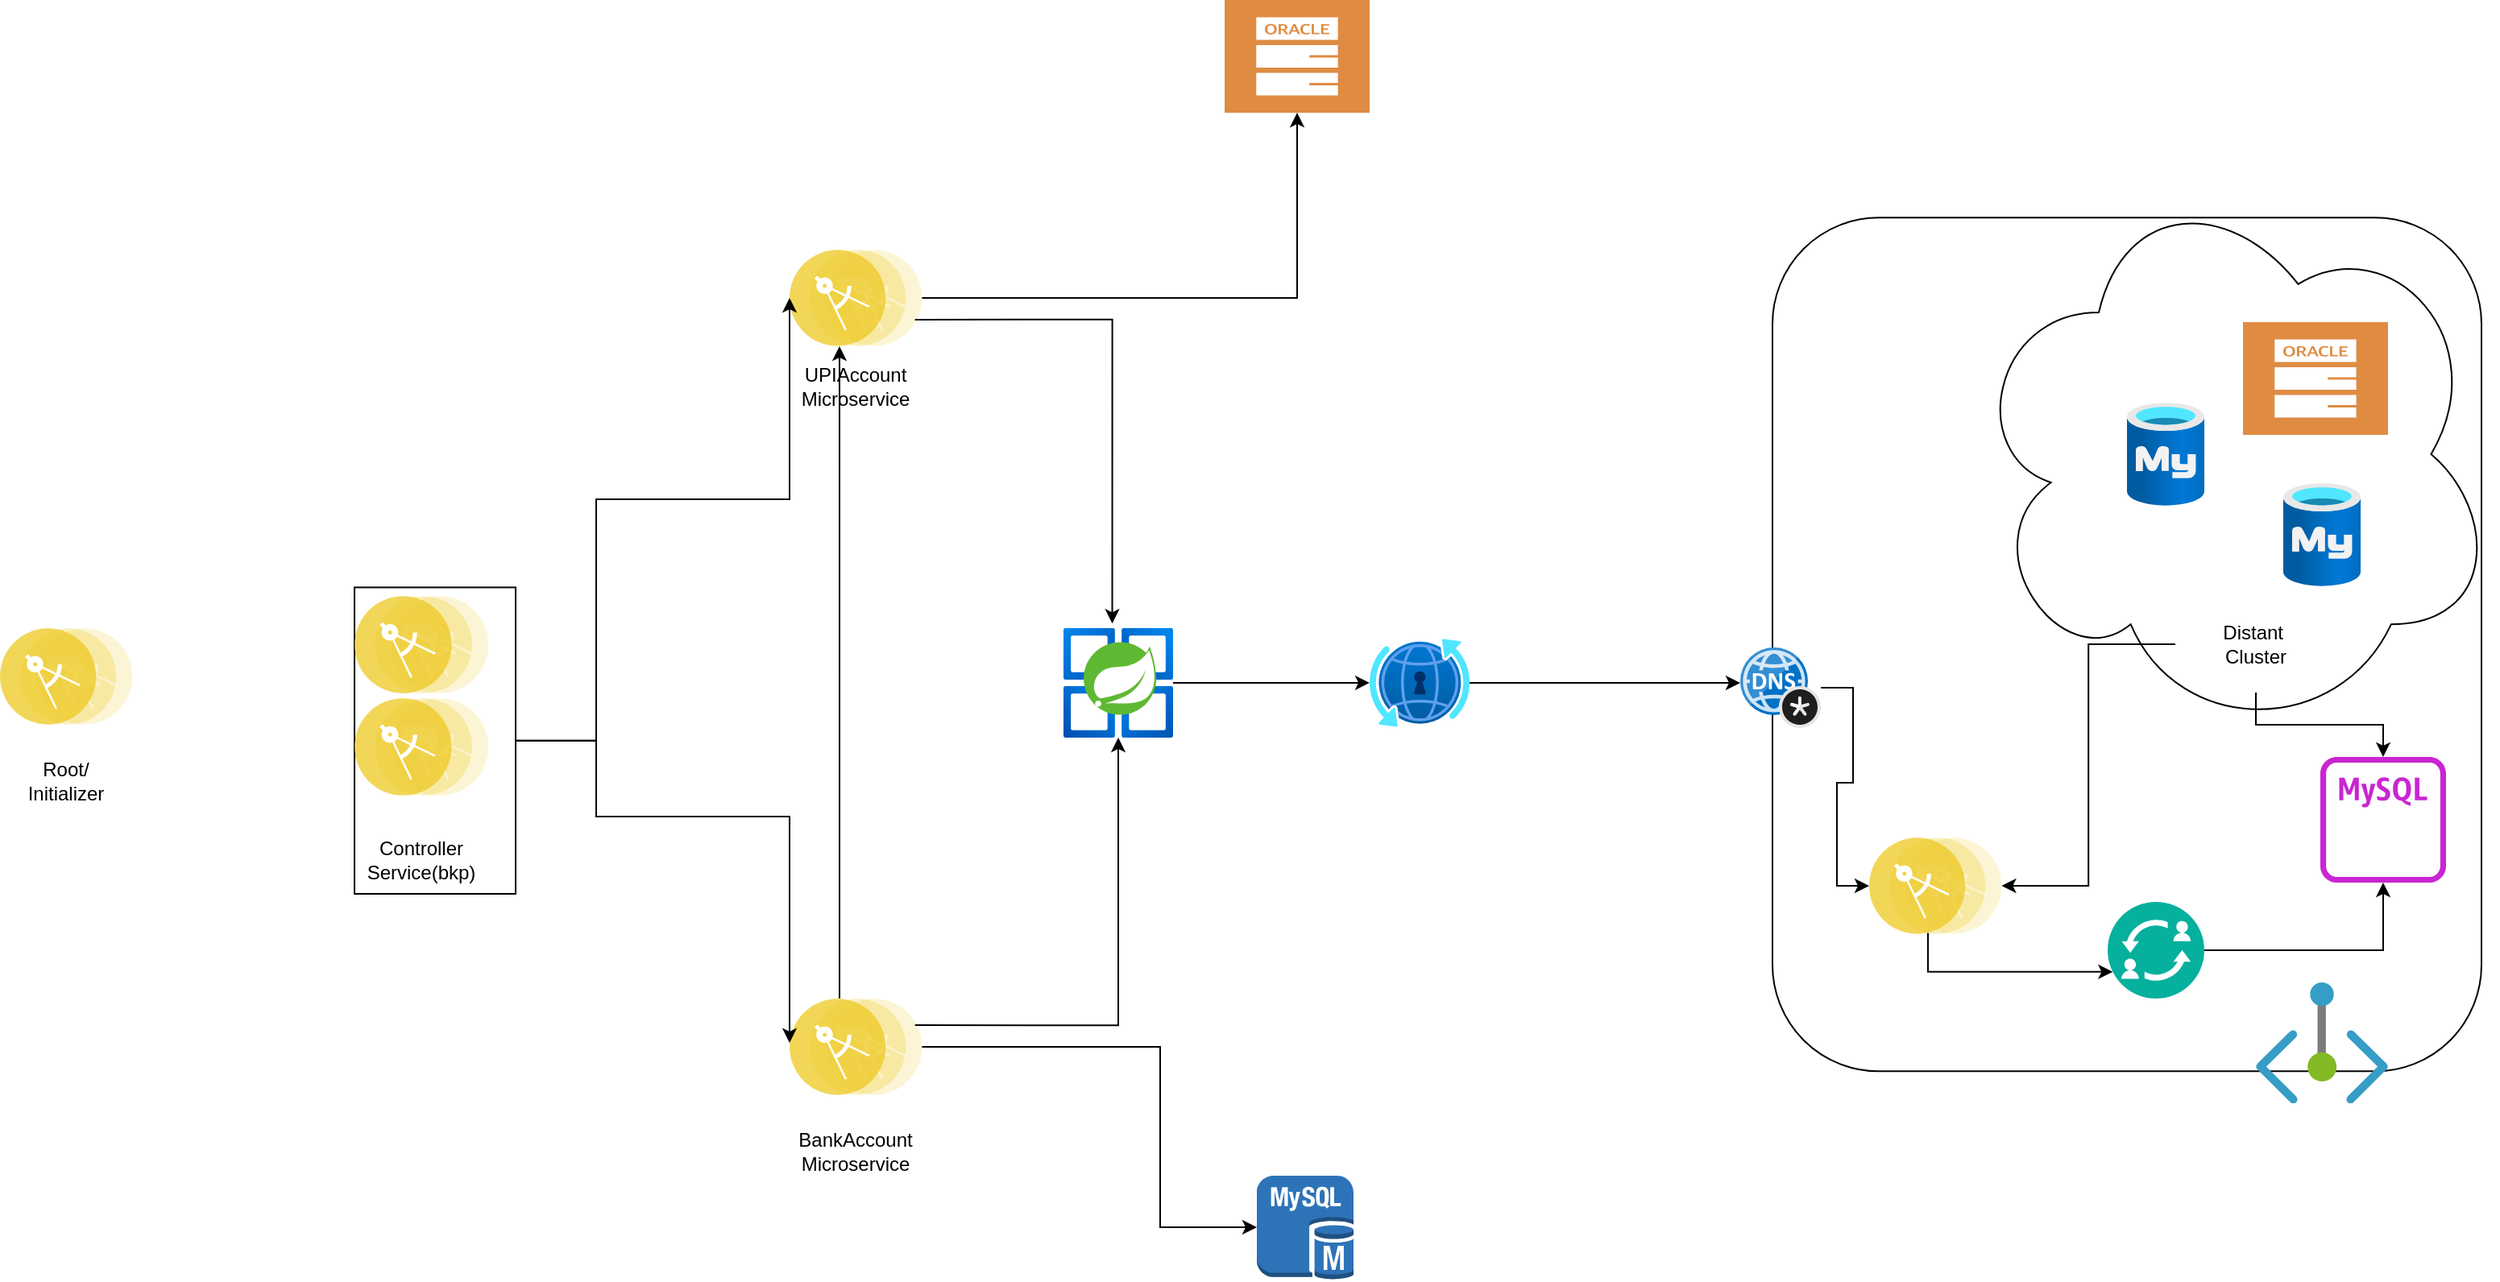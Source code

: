<mxfile version="22.0.2" type="device">
  <diagram name="Page-1" id="8RWkLqyZKl_GUs2LjY9h">
    <mxGraphModel dx="3686" dy="1911" grid="1" gridSize="10" guides="1" tooltips="1" connect="1" arrows="1" fold="1" page="1" pageScale="1" pageWidth="827" pageHeight="1169" math="0" shadow="0">
      <root>
        <mxCell id="0" />
        <mxCell id="1" parent="0" />
        <mxCell id="c8ZAYchGEjXrifuaUR9K-16" value="" style="rounded=1;whiteSpace=wrap;html=1;movable=0;resizable=0;rotatable=0;deletable=0;editable=0;locked=1;connectable=0;" parent="1" vertex="1">
          <mxGeometry x="1130" y="185.17" width="440" height="530" as="geometry" />
        </mxCell>
        <mxCell id="c8ZAYchGEjXrifuaUR9K-5" style="edgeStyle=orthogonalEdgeStyle;rounded=0;orthogonalLoop=1;jettySize=auto;html=1;exitX=1;exitY=0.5;exitDx=0;exitDy=0;movable=0;resizable=0;rotatable=0;deletable=0;editable=0;locked=1;connectable=0;" parent="1" source="1-X1V24veuv_iXKHL1sz-1" target="1-X1V24veuv_iXKHL1sz-2" edge="1">
          <mxGeometry relative="1" as="geometry">
            <mxPoint x="740" y="230" as="targetPoint" />
          </mxGeometry>
        </mxCell>
        <mxCell id="1-X1V24veuv_iXKHL1sz-2" value="" style="sketch=0;pointerEvents=1;shadow=0;dashed=0;html=1;strokeColor=none;fillColor=#DF8C42;labelPosition=center;verticalLabelPosition=bottom;verticalAlign=top;align=center;outlineConnect=0;shape=mxgraph.veeam2.oracle_db;movable=0;resizable=0;rotatable=0;deletable=0;editable=0;locked=1;connectable=0;" parent="1" vertex="1">
          <mxGeometry x="790" y="50" width="90" height="70" as="geometry" />
        </mxCell>
        <mxCell id="1-X1V24veuv_iXKHL1sz-7" value="" style="group;movable=0;resizable=0;rotatable=0;deletable=0;editable=0;locked=1;connectable=0;" parent="1" vertex="1" connectable="0">
          <mxGeometry x="520" y="205" width="82.2" height="100" as="geometry" />
        </mxCell>
        <object label="" placeholders="1" UpiMicroService="UPI and Account mana" id="1-X1V24veuv_iXKHL1sz-1">
          <mxCell style="image;aspect=fixed;perimeter=ellipsePerimeter;html=1;align=center;shadow=0;dashed=0;fontColor=#4277BB;labelBackgroundColor=default;fontSize=12;spacingTop=3;image=img/lib/ibm/applications/microservice.svg;imageBackground=none;movable=0;resizable=0;rotatable=0;deletable=0;editable=0;locked=1;connectable=0;" parent="1-X1V24veuv_iXKHL1sz-7" vertex="1">
            <mxGeometry width="82.2" height="60" as="geometry" />
          </mxCell>
        </object>
        <mxCell id="1-X1V24veuv_iXKHL1sz-6" value="UPIAccount&lt;br&gt;Microservice" style="text;html=1;strokeColor=none;fillColor=none;align=center;verticalAlign=middle;whiteSpace=wrap;rounded=0;movable=0;resizable=0;rotatable=0;deletable=0;editable=0;locked=1;connectable=0;" parent="1-X1V24veuv_iXKHL1sz-7" vertex="1">
          <mxGeometry x="11.1" y="70" width="60" height="30" as="geometry" />
        </mxCell>
        <object label="" Port="8082&#xa;8082" id="1-X1V24veuv_iXKHL1sz-17">
          <mxCell style="group;movable=0;resizable=0;rotatable=0;deletable=0;editable=0;locked=1;connectable=0;" parent="1" vertex="1" connectable="0">
            <mxGeometry x="520" y="670" width="82.2" height="110" as="geometry" />
          </mxCell>
        </object>
        <mxCell id="1-X1V24veuv_iXKHL1sz-4" value="" style="image;aspect=fixed;perimeter=ellipsePerimeter;html=1;align=center;shadow=0;dashed=0;fontColor=#4277BB;labelBackgroundColor=default;fontSize=12;spacingTop=3;image=img/lib/ibm/applications/microservice.svg;movable=0;resizable=0;rotatable=0;deletable=0;editable=0;locked=1;connectable=0;" parent="1-X1V24veuv_iXKHL1sz-17" vertex="1">
          <mxGeometry width="82.2" height="60.0" as="geometry" />
        </mxCell>
        <mxCell id="1-X1V24veuv_iXKHL1sz-16" value="BankAccount&lt;br&gt;Microservice" style="text;html=1;strokeColor=none;fillColor=none;align=center;verticalAlign=middle;whiteSpace=wrap;rounded=0;movable=0;resizable=0;rotatable=0;deletable=0;editable=0;locked=1;connectable=0;" parent="1-X1V24veuv_iXKHL1sz-17" vertex="1">
          <mxGeometry x="11.1" y="80" width="60.0" height="30" as="geometry" />
        </mxCell>
        <mxCell id="1-X1V24veuv_iXKHL1sz-19" value="" style="outlineConnect=0;dashed=0;verticalLabelPosition=bottom;verticalAlign=top;align=center;html=1;shape=mxgraph.aws3.mysql_db_instance;fillColor=#2E73B8;gradientColor=none;movable=0;resizable=0;rotatable=0;deletable=0;editable=0;locked=1;connectable=0;" parent="1" vertex="1">
          <mxGeometry x="810" y="780" width="60" height="64.5" as="geometry" />
        </mxCell>
        <mxCell id="1-X1V24veuv_iXKHL1sz-24" style="edgeStyle=orthogonalEdgeStyle;rounded=0;orthogonalLoop=1;jettySize=auto;html=1;exitX=1;exitY=0.5;exitDx=0;exitDy=0;movable=0;resizable=0;rotatable=0;deletable=0;editable=0;locked=1;connectable=0;" parent="1" source="1-X1V24veuv_iXKHL1sz-4" target="1-X1V24veuv_iXKHL1sz-19" edge="1">
          <mxGeometry relative="1" as="geometry">
            <Array as="points">
              <mxPoint x="750" y="700" />
              <mxPoint x="750" y="812" />
            </Array>
          </mxGeometry>
        </mxCell>
        <mxCell id="izn5pz2SDdwjP5dMOEnq-3" value="" style="group;movable=0;resizable=0;rotatable=0;deletable=0;editable=0;locked=1;connectable=0;" parent="1" vertex="1" connectable="0">
          <mxGeometry x="30" y="440" width="82.2" height="120" as="geometry" />
        </mxCell>
        <mxCell id="izn5pz2SDdwjP5dMOEnq-1" value="" style="image;aspect=fixed;perimeter=ellipsePerimeter;html=1;align=center;shadow=0;dashed=0;fontColor=#4277BB;labelBackgroundColor=default;fontSize=12;spacingTop=3;image=img/lib/ibm/applications/microservice.svg;movable=0;resizable=0;rotatable=0;deletable=0;editable=0;locked=1;connectable=0;" parent="izn5pz2SDdwjP5dMOEnq-3" vertex="1">
          <mxGeometry width="82.2" height="60" as="geometry" />
        </mxCell>
        <mxCell id="izn5pz2SDdwjP5dMOEnq-2" value="Root/&lt;br&gt;Initializer" style="text;html=1;strokeColor=none;fillColor=none;align=center;verticalAlign=middle;whiteSpace=wrap;rounded=0;movable=0;resizable=0;rotatable=0;deletable=0;editable=0;locked=1;connectable=0;" parent="izn5pz2SDdwjP5dMOEnq-3" vertex="1">
          <mxGeometry x="11.1" y="80" width="60" height="30" as="geometry" />
        </mxCell>
        <mxCell id="izn5pz2SDdwjP5dMOEnq-10" style="edgeStyle=orthogonalEdgeStyle;rounded=0;orthogonalLoop=1;jettySize=auto;html=1;entryX=0;entryY=0.25;entryDx=0;entryDy=0;exitX=1;exitY=0.5;exitDx=0;exitDy=0;movable=0;resizable=0;rotatable=0;deletable=0;editable=0;locked=1;connectable=0;" parent="1" source="izn5pz2SDdwjP5dMOEnq-9" target="1-X1V24veuv_iXKHL1sz-17" edge="1">
          <mxGeometry relative="1" as="geometry">
            <mxPoint x="360" y="520" as="sourcePoint" />
            <mxPoint x="450" y="640" as="targetPoint" />
            <Array as="points">
              <mxPoint x="400" y="510" />
              <mxPoint x="400" y="557" />
            </Array>
          </mxGeometry>
        </mxCell>
        <mxCell id="izn5pz2SDdwjP5dMOEnq-11" style="edgeStyle=orthogonalEdgeStyle;rounded=0;orthogonalLoop=1;jettySize=auto;html=1;exitX=1;exitY=0.5;exitDx=0;exitDy=0;entryX=0;entryY=0.5;entryDx=0;entryDy=0;movable=0;resizable=0;rotatable=0;deletable=0;editable=0;locked=1;connectable=0;" parent="1" source="izn5pz2SDdwjP5dMOEnq-9" target="1-X1V24veuv_iXKHL1sz-1" edge="1">
          <mxGeometry relative="1" as="geometry">
            <Array as="points">
              <mxPoint x="400" y="510" />
              <mxPoint x="400" y="360" />
            </Array>
          </mxGeometry>
        </mxCell>
        <mxCell id="izn5pz2SDdwjP5dMOEnq-12" value="" style="group;movable=0;resizable=0;rotatable=0;deletable=0;editable=0;locked=1;connectable=0;" parent="1" vertex="1" connectable="0">
          <mxGeometry x="250" y="420" width="100" height="185" as="geometry" />
        </mxCell>
        <mxCell id="izn5pz2SDdwjP5dMOEnq-9" value="" style="rounded=0;whiteSpace=wrap;html=1;container=0;movable=0;resizable=0;rotatable=0;deletable=0;editable=0;locked=1;connectable=0;" parent="izn5pz2SDdwjP5dMOEnq-12" vertex="1">
          <mxGeometry y="-5.286" width="100.0" height="190.286" as="geometry" />
        </mxCell>
        <mxCell id="izn5pz2SDdwjP5dMOEnq-4" value="" style="image;aspect=fixed;perimeter=ellipsePerimeter;html=1;align=center;shadow=0;dashed=0;fontColor=#4277BB;labelBackgroundColor=default;fontSize=12;spacingTop=3;image=img/lib/ibm/applications/microservice.svg;movable=0;resizable=0;rotatable=0;deletable=0;editable=0;locked=1;connectable=0;container=0;" parent="izn5pz2SDdwjP5dMOEnq-12" vertex="1">
          <mxGeometry y="63.429" width="83.114" height="60.667" as="geometry" />
        </mxCell>
        <mxCell id="izn5pz2SDdwjP5dMOEnq-5" value="" style="image;aspect=fixed;perimeter=ellipsePerimeter;html=1;align=center;shadow=0;dashed=0;fontColor=#4277BB;labelBackgroundColor=default;fontSize=12;spacingTop=3;image=img/lib/ibm/applications/microservice.svg;movable=0;resizable=0;rotatable=0;deletable=0;editable=0;locked=1;connectable=0;container=0;" parent="izn5pz2SDdwjP5dMOEnq-12" vertex="1">
          <mxGeometry width="83.114" height="60.667" as="geometry" />
        </mxCell>
        <mxCell id="izn5pz2SDdwjP5dMOEnq-6" value="Controller&lt;br&gt;Service(bkp)" style="text;html=1;strokeColor=none;fillColor=none;align=center;verticalAlign=middle;whiteSpace=wrap;rounded=0;movable=0;resizable=0;rotatable=0;deletable=0;editable=0;locked=1;connectable=0;container=0;" parent="izn5pz2SDdwjP5dMOEnq-12" vertex="1">
          <mxGeometry x="11.223" y="148" width="60.667" height="31.714" as="geometry" />
        </mxCell>
        <mxCell id="c8ZAYchGEjXrifuaUR9K-1" style="edgeStyle=elbowEdgeStyle;rounded=0;orthogonalLoop=1;jettySize=auto;html=1;entryX=0.377;entryY=1;entryDx=0;entryDy=0;entryPerimeter=0;movable=0;resizable=0;rotatable=0;deletable=0;editable=0;locked=1;connectable=0;elbow=vertical;" parent="1" target="1-X1V24veuv_iXKHL1sz-1" edge="1">
          <mxGeometry relative="1" as="geometry">
            <mxPoint x="551" y="670" as="sourcePoint" />
          </mxGeometry>
        </mxCell>
        <mxCell id="c8ZAYchGEjXrifuaUR9K-17" style="edgeStyle=orthogonalEdgeStyle;rounded=0;orthogonalLoop=1;jettySize=auto;html=1;movable=0;resizable=0;rotatable=0;deletable=0;editable=0;locked=1;connectable=0;" parent="1" source="c8ZAYchGEjXrifuaUR9K-6" target="c8ZAYchGEjXrifuaUR9K-10" edge="1">
          <mxGeometry relative="1" as="geometry" />
        </mxCell>
        <mxCell id="c8ZAYchGEjXrifuaUR9K-6" value="" style="image;aspect=fixed;html=1;points=[];align=center;fontSize=12;image=img/lib/azure2/compute/Azure_Spring_Cloud.svg;movable=0;resizable=0;rotatable=0;deletable=0;editable=0;locked=1;connectable=0;" parent="1" vertex="1">
          <mxGeometry x="690" y="440" width="68" height="68" as="geometry" />
        </mxCell>
        <mxCell id="uEstEq5NjLI4VqeBIMS0-9" style="edgeStyle=orthogonalEdgeStyle;rounded=0;orthogonalLoop=1;jettySize=auto;html=1;entryX=0;entryY=0.5;entryDx=0;entryDy=0;movable=0;resizable=0;rotatable=0;deletable=0;editable=0;locked=1;connectable=0;" edge="1" parent="1" source="c8ZAYchGEjXrifuaUR9K-9" target="uEstEq5NjLI4VqeBIMS0-8">
          <mxGeometry relative="1" as="geometry" />
        </mxCell>
        <mxCell id="c8ZAYchGEjXrifuaUR9K-9" value="" style="image;sketch=0;aspect=fixed;html=1;points=[];align=center;fontSize=12;image=img/lib/mscae/DNS_Private_Zones.svg;movable=0;resizable=0;rotatable=0;deletable=0;editable=0;locked=1;connectable=0;" parent="1" vertex="1">
          <mxGeometry x="1110" y="452" width="50" height="50" as="geometry" />
        </mxCell>
        <mxCell id="c8ZAYchGEjXrifuaUR9K-10" value="" style="image;aspect=fixed;html=1;points=[];align=center;fontSize=12;image=img/lib/azure2/networking/DNS_Private_Resolver.svg;movable=0;resizable=0;rotatable=0;deletable=0;editable=0;locked=1;connectable=0;" parent="1" vertex="1">
          <mxGeometry x="880" y="446.64" width="62" height="54.71" as="geometry" />
        </mxCell>
        <mxCell id="c8ZAYchGEjXrifuaUR9K-11" value="" style="image;aspect=fixed;html=1;points=[];align=center;fontSize=12;image=img/lib/azure2/networking/Private_Endpoint.svg;movable=0;resizable=0;rotatable=0;deletable=0;editable=0;locked=1;connectable=0;" parent="1" vertex="1">
          <mxGeometry x="1430" y="660" width="82" height="75.17" as="geometry" />
        </mxCell>
        <mxCell id="c8ZAYchGEjXrifuaUR9K-18" style="edgeStyle=orthogonalEdgeStyle;rounded=0;orthogonalLoop=1;jettySize=auto;html=1;exitX=1;exitY=0.75;exitDx=0;exitDy=0;entryX=0.445;entryY=-0.042;entryDx=0;entryDy=0;entryPerimeter=0;movable=0;resizable=0;rotatable=0;deletable=0;editable=0;locked=1;connectable=0;" parent="1" source="1-X1V24veuv_iXKHL1sz-1" target="c8ZAYchGEjXrifuaUR9K-6" edge="1">
          <mxGeometry relative="1" as="geometry">
            <mxPoint x="680" y="480" as="targetPoint" />
          </mxGeometry>
        </mxCell>
        <mxCell id="c8ZAYchGEjXrifuaUR9K-19" style="edgeStyle=orthogonalEdgeStyle;rounded=0;orthogonalLoop=1;jettySize=auto;html=1;exitX=1;exitY=0.25;exitDx=0;exitDy=0;movable=0;resizable=0;rotatable=0;deletable=0;editable=0;locked=1;connectable=0;" parent="1" source="1-X1V24veuv_iXKHL1sz-4" target="c8ZAYchGEjXrifuaUR9K-6" edge="1">
          <mxGeometry relative="1" as="geometry" />
        </mxCell>
        <mxCell id="c8ZAYchGEjXrifuaUR9K-23" style="edgeStyle=orthogonalEdgeStyle;rounded=0;orthogonalLoop=1;jettySize=auto;html=1;entryX=0;entryY=0.44;entryDx=0;entryDy=0;entryPerimeter=0;movable=0;resizable=0;rotatable=0;deletable=0;editable=0;locked=1;connectable=0;" parent="1" source="c8ZAYchGEjXrifuaUR9K-10" target="c8ZAYchGEjXrifuaUR9K-9" edge="1">
          <mxGeometry relative="1" as="geometry" />
        </mxCell>
        <mxCell id="uEstEq5NjLI4VqeBIMS0-5" value="" style="ellipse;shape=cloud;whiteSpace=wrap;html=1;movable=0;resizable=0;rotatable=0;deletable=0;editable=0;locked=1;connectable=0;" vertex="1" parent="1">
          <mxGeometry x="1250" y="156" width="330" height="352" as="geometry" />
        </mxCell>
        <mxCell id="uEstEq5NjLI4VqeBIMS0-1" value="" style="image;aspect=fixed;html=1;points=[];align=center;fontSize=12;image=img/lib/azure2/databases/Azure_Database_MySQL_Server.svg;movable=0;resizable=0;rotatable=0;deletable=0;editable=0;locked=1;connectable=0;" vertex="1" parent="1">
          <mxGeometry x="1447" y="350" width="48" height="64" as="geometry" />
        </mxCell>
        <mxCell id="uEstEq5NjLI4VqeBIMS0-3" value="" style="image;aspect=fixed;html=1;points=[];align=center;fontSize=12;image=img/lib/azure2/databases/Azure_Database_MySQL_Server.svg;movable=0;resizable=0;rotatable=0;deletable=0;editable=0;locked=1;connectable=0;" vertex="1" parent="1">
          <mxGeometry x="1350" y="300" width="48" height="64" as="geometry" />
        </mxCell>
        <mxCell id="uEstEq5NjLI4VqeBIMS0-4" value="" style="sketch=0;pointerEvents=1;shadow=0;dashed=0;html=1;strokeColor=none;fillColor=#DF8C42;labelPosition=center;verticalLabelPosition=bottom;verticalAlign=top;align=center;outlineConnect=0;shape=mxgraph.veeam2.oracle_db;movable=0;resizable=0;rotatable=0;deletable=0;editable=0;locked=1;connectable=0;" vertex="1" parent="1">
          <mxGeometry x="1422" y="250" width="90" height="70" as="geometry" />
        </mxCell>
        <mxCell id="uEstEq5NjLI4VqeBIMS0-11" style="edgeStyle=orthogonalEdgeStyle;rounded=0;orthogonalLoop=1;jettySize=auto;html=1;entryX=1;entryY=0.5;entryDx=0;entryDy=0;movable=0;resizable=0;rotatable=0;deletable=0;editable=0;locked=1;connectable=0;" edge="1" parent="1" source="uEstEq5NjLI4VqeBIMS0-7" target="uEstEq5NjLI4VqeBIMS0-8">
          <mxGeometry relative="1" as="geometry" />
        </mxCell>
        <mxCell id="uEstEq5NjLI4VqeBIMS0-17" style="edgeStyle=orthogonalEdgeStyle;rounded=0;orthogonalLoop=1;jettySize=auto;html=1;exitX=0.5;exitY=1;exitDx=0;exitDy=0;movable=0;resizable=0;rotatable=0;deletable=0;editable=0;locked=1;connectable=0;" edge="1" parent="1" source="uEstEq5NjLI4VqeBIMS0-7" target="uEstEq5NjLI4VqeBIMS0-15">
          <mxGeometry relative="1" as="geometry" />
        </mxCell>
        <mxCell id="uEstEq5NjLI4VqeBIMS0-7" value="Distant&amp;nbsp;&lt;br&gt;Cluster" style="text;html=1;strokeColor=none;fillColor=none;align=center;verticalAlign=middle;whiteSpace=wrap;rounded=0;movable=0;resizable=0;rotatable=0;deletable=0;editable=0;locked=1;connectable=0;" vertex="1" parent="1">
          <mxGeometry x="1380" y="420" width="100" height="60" as="geometry" />
        </mxCell>
        <mxCell id="uEstEq5NjLI4VqeBIMS0-19" style="edgeStyle=orthogonalEdgeStyle;rounded=0;orthogonalLoop=1;jettySize=auto;html=1;entryX=0;entryY=0.75;entryDx=0;entryDy=0;exitX=0.444;exitY=0.987;exitDx=0;exitDy=0;exitPerimeter=0;movable=0;resizable=0;rotatable=0;deletable=0;editable=0;locked=1;connectable=0;" edge="1" parent="1" source="uEstEq5NjLI4VqeBIMS0-8" target="uEstEq5NjLI4VqeBIMS0-13">
          <mxGeometry relative="1" as="geometry" />
        </mxCell>
        <mxCell id="uEstEq5NjLI4VqeBIMS0-8" value="" style="image;aspect=fixed;perimeter=ellipsePerimeter;html=1;align=center;shadow=0;dashed=0;fontColor=#4277BB;labelBackgroundColor=default;fontSize=12;spacingTop=3;image=img/lib/ibm/applications/microservice.svg;movable=0;resizable=0;rotatable=0;deletable=0;editable=0;locked=1;connectable=0;" vertex="1" parent="1">
          <mxGeometry x="1190" y="570" width="82.2" height="60" as="geometry" />
        </mxCell>
        <mxCell id="uEstEq5NjLI4VqeBIMS0-16" style="edgeStyle=orthogonalEdgeStyle;rounded=0;orthogonalLoop=1;jettySize=auto;html=1;exitX=1;exitY=0.5;exitDx=0;exitDy=0;movable=0;resizable=0;rotatable=0;deletable=0;editable=0;locked=1;connectable=0;" edge="1" parent="1" source="uEstEq5NjLI4VqeBIMS0-13" target="uEstEq5NjLI4VqeBIMS0-15">
          <mxGeometry relative="1" as="geometry" />
        </mxCell>
        <mxCell id="uEstEq5NjLI4VqeBIMS0-13" value="" style="image;aspect=fixed;perimeter=ellipsePerimeter;html=1;align=center;shadow=0;dashed=0;fontColor=#4277BB;labelBackgroundColor=default;fontSize=12;spacingTop=3;image=img/lib/ibm/blockchain/transaction_manager.svg;movable=0;resizable=0;rotatable=0;deletable=0;editable=0;locked=1;connectable=0;" vertex="1" parent="1">
          <mxGeometry x="1338" y="610" width="60" height="60" as="geometry" />
        </mxCell>
        <mxCell id="uEstEq5NjLI4VqeBIMS0-15" value="" style="sketch=0;outlineConnect=0;fontColor=#232F3E;gradientColor=none;fillColor=#C925D1;strokeColor=none;dashed=0;verticalLabelPosition=bottom;verticalAlign=top;align=center;html=1;fontSize=12;fontStyle=0;aspect=fixed;pointerEvents=1;shape=mxgraph.aws4.rds_mysql_instance_alt;movable=0;resizable=0;rotatable=0;deletable=0;editable=0;locked=1;connectable=0;" vertex="1" parent="1">
          <mxGeometry x="1470" y="520" width="78" height="78" as="geometry" />
        </mxCell>
      </root>
    </mxGraphModel>
  </diagram>
</mxfile>
